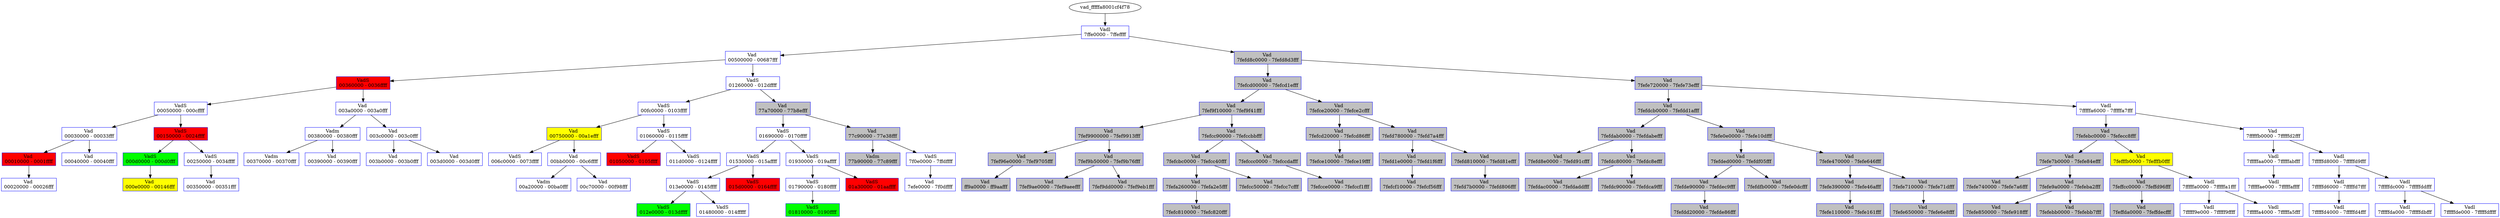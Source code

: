 /* Pid:    588 */
digraph processtree {
graph [rankdir = "TB"];
vad_fffffa8001cf4f78 -> vad_fffffa8001cf5a10
vad_fffffa8001cf5a10 [label = "{ Vadl\n7ffe0000 - 7ffeffff }"shape = "record" color = "blue" style = "filled" fillcolor = "white"];
vad_fffffa8001cf5a10 -> vad_fffffa8001cfa130
vad_fffffa8001cfa130 [label = "{ Vad \n00500000 - 00687fff }"shape = "record" color = "blue" style = "filled" fillcolor = "white"];
vad_fffffa8001cfa130 -> vad_fffffa8001cf60b0
vad_fffffa8001cf60b0 [label = "{ VadS\n00360000 - 0036ffff }"shape = "record" color = "blue" style = "filled" fillcolor = "red"];
vad_fffffa8001cf60b0 -> vad_fffffa8001ceb100
vad_fffffa8001ceb100 [label = "{ VadS\n00050000 - 000cffff }"shape = "record" color = "blue" style = "filled" fillcolor = "white"];
vad_fffffa8001ceb100 -> vad_fffffa8001cf6010
vad_fffffa8001cf6010 [label = "{ Vad \n00030000 - 00033fff }"shape = "record" color = "blue" style = "filled" fillcolor = "white"];
vad_fffffa8001cf6010 -> vad_fffffa8001cf7ca0
vad_fffffa8001cf7ca0 [label = "{ Vad \n00010000 - 0001ffff }"shape = "record" color = "blue" style = "filled" fillcolor = "red"];
vad_fffffa8001cf7ca0 -> vad_fffffa8001cc92b0
vad_fffffa8001cc92b0 [label = "{ Vad \n00020000 - 00026fff }"shape = "record" color = "blue" style = "filled" fillcolor = "white"];
vad_fffffa8001cf6010 -> vad_fffffa8001cf6700
vad_fffffa8001cf6700 [label = "{ Vad \n00040000 - 00040fff }"shape = "record" color = "blue" style = "filled" fillcolor = "white"];
vad_fffffa8001ceb100 -> vad_fffffa8001cf62e0
vad_fffffa8001cf62e0 [label = "{ VadS\n00150000 - 0024ffff }"shape = "record" color = "blue" style = "filled" fillcolor = "red"];
vad_fffffa8001cf62e0 -> vad_fffffa8001cf64d0
vad_fffffa8001cf64d0 [label = "{ VadS\n000d0000 - 000d0fff }"shape = "record" color = "blue" style = "filled" fillcolor = "green"];
vad_fffffa8001cf64d0 -> vad_fffffa8001cf78e0
vad_fffffa8001cf78e0 [label = "{ Vad \n000e0000 - 00146fff }"shape = "record" color = "blue" style = "filled" fillcolor = "yellow"];
vad_fffffa8001cf62e0 -> vad_fffffa8001cf7590
vad_fffffa8001cf7590 [label = "{ VadS\n00250000 - 0034ffff }"shape = "record" color = "blue" style = "filled" fillcolor = "white"];
vad_fffffa8001cf7590 -> vad_fffffa8001cc9220
vad_fffffa8001cc9220 [label = "{ Vad \n00350000 - 00351fff }"shape = "record" color = "blue" style = "filled" fillcolor = "white"];
vad_fffffa8001cf60b0 -> vad_fffffa8001d60710
vad_fffffa8001d60710 [label = "{ Vad \n003a0000 - 003a0fff }"shape = "record" color = "blue" style = "filled" fillcolor = "white"];
vad_fffffa8001d60710 -> vad_fffffa8001cf5700
vad_fffffa8001cf5700 [label = "{ Vadm\n00380000 - 00380fff }"shape = "record" color = "blue" style = "filled" fillcolor = "white"];
vad_fffffa8001cf5700 -> vad_fffffa8001cfa920
vad_fffffa8001cfa920 [label = "{ Vadm\n00370000 - 00370fff }"shape = "record" color = "blue" style = "filled" fillcolor = "white"];
vad_fffffa8001cf5700 -> vad_fffffa8001d449a0
vad_fffffa8001d449a0 [label = "{ Vad \n00390000 - 00390fff }"shape = "record" color = "blue" style = "filled" fillcolor = "white"];
vad_fffffa8001d60710 -> vad_fffffa8001e2a7a0
vad_fffffa8001e2a7a0 [label = "{ Vad \n003c0000 - 003c0fff }"shape = "record" color = "blue" style = "filled" fillcolor = "white"];
vad_fffffa8001e2a7a0 -> vad_fffffa8001e2a8c0
vad_fffffa8001e2a8c0 [label = "{ Vad \n003b0000 - 003b0fff }"shape = "record" color = "blue" style = "filled" fillcolor = "white"];
vad_fffffa8001e2a7a0 -> vad_fffffa8001ff5760
vad_fffffa8001ff5760 [label = "{ Vad \n003d0000 - 003d0fff }"shape = "record" color = "blue" style = "filled" fillcolor = "white"];
vad_fffffa8001cfa130 -> vad_fffffa8001cfb110
vad_fffffa8001cfb110 [label = "{ VadS\n01260000 - 012dffff }"shape = "record" color = "blue" style = "filled" fillcolor = "white"];
vad_fffffa8001cfb110 -> vad_fffffa8001cfa470
vad_fffffa8001cfa470 [label = "{ VadS\n00fc0000 - 0103ffff }"shape = "record" color = "blue" style = "filled" fillcolor = "white"];
vad_fffffa8001cfa470 -> vad_fffffa8001cfa010
vad_fffffa8001cfa010 [label = "{ Vad \n00750000 - 00a1efff }"shape = "record" color = "blue" style = "filled" fillcolor = "yellow"];
vad_fffffa8001cfa010 -> vad_fffffa8001ce6640
vad_fffffa8001ce6640 [label = "{ VadS\n006c0000 - 0073ffff }"shape = "record" color = "blue" style = "filled" fillcolor = "white"];
vad_fffffa8001cfa010 -> vad_fffffa8001cfa0a0
vad_fffffa8001cfa0a0 [label = "{ Vad \n00bb0000 - 00c6ffff }"shape = "record" color = "blue" style = "filled" fillcolor = "white"];
vad_fffffa8001cfa0a0 -> vad_fffffa8001cfb880
vad_fffffa8001cfb880 [label = "{ Vadm\n00a20000 - 00ba0fff }"shape = "record" color = "blue" style = "filled" fillcolor = "white"];
vad_fffffa8001cfa0a0 -> vad_fffffa8001cfa9c0
vad_fffffa8001cfa9c0 [label = "{ Vad \n00c70000 - 00f98fff }"shape = "record" color = "blue" style = "filled" fillcolor = "white"];
vad_fffffa8001cfa470 -> vad_fffffa8002072ac0
vad_fffffa8002072ac0 [label = "{ VadS\n01060000 - 0115ffff }"shape = "record" color = "blue" style = "filled" fillcolor = "white"];
vad_fffffa8002072ac0 -> vad_fffffa8001cf5120
vad_fffffa8001cf5120 [label = "{ VadS\n01050000 - 0105ffff }"shape = "record" color = "blue" style = "filled" fillcolor = "red"];
vad_fffffa8002072ac0 -> vad_fffffa8001c52b50
vad_fffffa8001c52b50 [label = "{ VadS\n011d0000 - 0124ffff }"shape = "record" color = "blue" style = "filled" fillcolor = "white"];
vad_fffffa8001cfb110 -> vad_fffffa8001cf6100
vad_fffffa8001cf6100 [label = "{ Vad \n77a70000 - 77b8efff }"shape = "record" color = "blue" style = "filled" fillcolor = "gray"];
vad_fffffa8001cf6100 -> vad_fffffa8001d00370
vad_fffffa8001d00370 [label = "{ VadS\n01690000 - 0170ffff }"shape = "record" color = "blue" style = "filled" fillcolor = "white"];
vad_fffffa8001d00370 -> vad_fffffa8001d41ec0
vad_fffffa8001d41ec0 [label = "{ VadS\n01530000 - 015affff }"shape = "record" color = "blue" style = "filled" fillcolor = "white"];
vad_fffffa8001d41ec0 -> vad_fffffa80022700d0
vad_fffffa80022700d0 [label = "{ VadS\n013e0000 - 0145ffff }"shape = "record" color = "blue" style = "filled" fillcolor = "white"];
vad_fffffa80022700d0 -> vad_fffffa8001d00ec0
vad_fffffa8001d00ec0 [label = "{ VadS\n012e0000 - 013dffff }"shape = "record" color = "blue" style = "filled" fillcolor = "green"];
vad_fffffa80022700d0 -> vad_fffffa8001ccc090
vad_fffffa8001ccc090 [label = "{ VadS\n01480000 - 014fffff }"shape = "record" color = "blue" style = "filled" fillcolor = "white"];
vad_fffffa8001d41ec0 -> vad_fffffa8001b71700
vad_fffffa8001b71700 [label = "{ VadS\n015d0000 - 0164ffff }"shape = "record" color = "blue" style = "filled" fillcolor = "red"];
vad_fffffa8001d00370 -> vad_fffffa8001d44230
vad_fffffa8001d44230 [label = "{ VadS\n01930000 - 019affff }"shape = "record" color = "blue" style = "filled" fillcolor = "white"];
vad_fffffa8001d44230 -> vad_fffffa8001d162c0
vad_fffffa8001d162c0 [label = "{ VadS\n01790000 - 0180ffff }"shape = "record" color = "blue" style = "filled" fillcolor = "white"];
vad_fffffa8001d162c0 -> vad_fffffa8001c7b0d0
vad_fffffa8001c7b0d0 [label = "{ VadS\n01810000 - 0190ffff }"shape = "record" color = "blue" style = "filled" fillcolor = "green"];
vad_fffffa8001d44230 -> vad_fffffa8001ff6180
vad_fffffa8001ff6180 [label = "{ VadS\n01a30000 - 01aaffff }"shape = "record" color = "blue" style = "filled" fillcolor = "red"];
vad_fffffa8001cf6100 -> vad_fffffa8001cf49c0
vad_fffffa8001cf49c0 [label = "{ Vad \n77c90000 - 77e38fff }"shape = "record" color = "blue" style = "filled" fillcolor = "gray"];
vad_fffffa8001cf49c0 -> vad_fffffa8001cf57a0
vad_fffffa8001cf57a0 [label = "{ Vadm\n77b90000 - 77c89fff }"shape = "record" color = "blue" style = "filled" fillcolor = "gray"];
vad_fffffa8001cf49c0 -> vad_fffffa8001cf41a0
vad_fffffa8001cf41a0 [label = "{ VadS\n7f0e0000 - 7ffdffff }"shape = "record" color = "blue" style = "filled" fillcolor = "white"];
vad_fffffa8001cf41a0 -> vad_fffffa8001cf7970
vad_fffffa8001cf7970 [label = "{ Vad \n7efe0000 - 7f0dffff }"shape = "record" color = "blue" style = "filled" fillcolor = "white"];
vad_fffffa8001cf5a10 -> vad_fffffa8001cfe110
vad_fffffa8001cfe110 [label = "{ Vad \n7fefd8c0000 - 7fefd8d3fff }"shape = "record" color = "blue" style = "filled" fillcolor = "gray"];
vad_fffffa8001cfe110 -> vad_fffffa8001cf6790
vad_fffffa8001cf6790 [label = "{ Vad \n7fefcd00000 - 7fefcd1efff }"shape = "record" color = "blue" style = "filled" fillcolor = "gray"];
vad_fffffa8001cf6790 -> vad_fffffa8001e90a00
vad_fffffa8001e90a00 [label = "{ Vad \n7fef9f10000 - 7fef9f41fff }"shape = "record" color = "blue" style = "filled" fillcolor = "gray"];
vad_fffffa8001e90a00 -> vad_fffffa80020446e0
vad_fffffa80020446e0 [label = "{ Vad \n7fef9900000 - 7fef9913fff }"shape = "record" color = "blue" style = "filled" fillcolor = "gray"];
vad_fffffa80020446e0 -> vad_fffffa800209fb40
vad_fffffa800209fb40 [label = "{ Vad \n7fef96e0000 - 7fef9705fff }"shape = "record" color = "blue" style = "filled" fillcolor = "gray"];
vad_fffffa800209fb40 -> vad_fffffa8001cf4a50
vad_fffffa8001cf4a50 [label = "{ Vad \nff9a0000 - ff9aafff }"shape = "record" color = "blue" style = "filled" fillcolor = "gray"];
vad_fffffa80020446e0 -> vad_fffffa8002008430
vad_fffffa8002008430 [label = "{ Vad \n7fef9b50000 - 7fef9b76fff }"shape = "record" color = "blue" style = "filled" fillcolor = "gray"];
vad_fffffa8002008430 -> vad_fffffa8002005ec0
vad_fffffa8002005ec0 [label = "{ Vad \n7fef9ae0000 - 7fef9aeefff }"shape = "record" color = "blue" style = "filled" fillcolor = "gray"];
vad_fffffa8002008430 -> vad_fffffa8001e908a0
vad_fffffa8001e908a0 [label = "{ Vad \n7fef9dd0000 - 7fef9eb1fff }"shape = "record" color = "blue" style = "filled" fillcolor = "gray"];
vad_fffffa8001e90a00 -> vad_fffffa8001d04d60
vad_fffffa8001d04d60 [label = "{ Vad \n7fefcc90000 - 7fefccbbfff }"shape = "record" color = "blue" style = "filled" fillcolor = "gray"];
vad_fffffa8001d04d60 -> vad_fffffa8001d40580
vad_fffffa8001d40580 [label = "{ Vad \n7fefcbc0000 - 7fefcc40fff }"shape = "record" color = "blue" style = "filled" fillcolor = "gray"];
vad_fffffa8001d40580 -> vad_fffffa8001e9ab60
vad_fffffa8001e9ab60 [label = "{ Vad \n7fefa260000 - 7fefa2e5fff }"shape = "record" color = "blue" style = "filled" fillcolor = "gray"];
vad_fffffa8001e9ab60 -> vad_fffffa80021a9900
vad_fffffa80021a9900 [label = "{ Vad \n7fefc810000 - 7fefc820fff }"shape = "record" color = "blue" style = "filled" fillcolor = "gray"];
vad_fffffa8001d40580 -> vad_fffffa8001fe96d0
vad_fffffa8001fe96d0 [label = "{ Vad \n7fefcc50000 - 7fefcc7cfff }"shape = "record" color = "blue" style = "filled" fillcolor = "gray"];
vad_fffffa8001d04d60 -> vad_fffffa8001d002d0
vad_fffffa8001d002d0 [label = "{ Vad \n7fefccc0000 - 7fefccdafff }"shape = "record" color = "blue" style = "filled" fillcolor = "gray"];
vad_fffffa8001d002d0 -> vad_fffffa8001cfa1c0
vad_fffffa8001cfa1c0 [label = "{ Vad \n7fefcce0000 - 7fefccf1fff }"shape = "record" color = "blue" style = "filled" fillcolor = "gray"];
vad_fffffa8001cf6790 -> vad_fffffa8001d053c0
vad_fffffa8001d053c0 [label = "{ Vad \n7fefce20000 - 7fefce2cfff }"shape = "record" color = "blue" style = "filled" fillcolor = "gray"];
vad_fffffa8001d053c0 -> vad_fffffa8001ce3350
vad_fffffa8001ce3350 [label = "{ Vad \n7fefcd20000 - 7fefcd86fff }"shape = "record" color = "blue" style = "filled" fillcolor = "gray"];
vad_fffffa8001ce3350 -> vad_fffffa8001d25cc0
vad_fffffa8001d25cc0 [label = "{ Vad \n7fefce10000 - 7fefce19fff }"shape = "record" color = "blue" style = "filled" fillcolor = "gray"];
vad_fffffa8001d053c0 -> vad_fffffa8001d3ff80
vad_fffffa8001d3ff80 [label = "{ Vad \n7fefd780000 - 7fefd7a4fff }"shape = "record" color = "blue" style = "filled" fillcolor = "gray"];
vad_fffffa8001d3ff80 -> vad_fffffa8001e68c20
vad_fffffa8001e68c20 [label = "{ Vad \n7fefd1e0000 - 7fefd1f6fff }"shape = "record" color = "blue" style = "filled" fillcolor = "gray"];
vad_fffffa8001e68c20 -> vad_fffffa8001ef3010
vad_fffffa8001ef3010 [label = "{ Vad \n7fefcf10000 - 7fefcf56fff }"shape = "record" color = "blue" style = "filled" fillcolor = "gray"];
vad_fffffa8001d3ff80 -> vad_fffffa8001d037a0
vad_fffffa8001d037a0 [label = "{ Vad \n7fefd810000 - 7fefd81efff }"shape = "record" color = "blue" style = "filled" fillcolor = "gray"];
vad_fffffa8001d037a0 -> vad_fffffa8001ede130
vad_fffffa8001ede130 [label = "{ Vad \n7fefd7b0000 - 7fefd806fff }"shape = "record" color = "blue" style = "filled" fillcolor = "gray"];
vad_fffffa8001cfe110 -> vad_fffffa8001cf7670
vad_fffffa8001cf7670 [label = "{ Vad \n7fefe720000 - 7fefe73efff }"shape = "record" color = "blue" style = "filled" fillcolor = "gray"];
vad_fffffa8001cf7670 -> vad_fffffa8001cf7010
vad_fffffa8001cf7010 [label = "{ Vad \n7fefdcb0000 - 7fefdd1afff }"shape = "record" color = "blue" style = "filled" fillcolor = "gray"];
vad_fffffa8001cf7010 -> vad_fffffa8001d00a80
vad_fffffa8001d00a80 [label = "{ Vad \n7fefdab0000 - 7fefdabefff }"shape = "record" color = "blue" style = "filled" fillcolor = "gray"];
vad_fffffa8001d00a80 -> vad_fffffa8001cfb010
vad_fffffa8001cfb010 [label = "{ Vad \n7fefd8e0000 - 7fefd91cfff }"shape = "record" color = "blue" style = "filled" fillcolor = "gray"];
vad_fffffa8001d00a80 -> vad_fffffa80020957c0
vad_fffffa80020957c0 [label = "{ Vad \n7fefdc80000 - 7fefdc8efff }"shape = "record" color = "blue" style = "filled" fillcolor = "gray"];
vad_fffffa80020957c0 -> vad_fffffa8001d00c60
vad_fffffa8001d00c60 [label = "{ Vad \n7fefdac0000 - 7fefdaddfff }"shape = "record" color = "blue" style = "filled" fillcolor = "gray"];
vad_fffffa80020957c0 -> vad_fffffa8001d05010
vad_fffffa8001d05010 [label = "{ Vad \n7fefdc90000 - 7fefdca9fff }"shape = "record" color = "blue" style = "filled" fillcolor = "gray"];
vad_fffffa8001cf7010 -> vad_fffffa8001cfbb00
vad_fffffa8001cfbb00 [label = "{ Vad \n7fefe0e0000 - 7fefe10dfff }"shape = "record" color = "blue" style = "filled" fillcolor = "gray"];
vad_fffffa8001cfbb00 -> vad_fffffa8001d02a80
vad_fffffa8001d02a80 [label = "{ Vad \n7fefded0000 - 7fefdf05fff }"shape = "record" color = "blue" style = "filled" fillcolor = "gray"];
vad_fffffa8001d02a80 -> vad_fffffa8001f7f160
vad_fffffa8001f7f160 [label = "{ Vad \n7fefde90000 - 7fefdec9fff }"shape = "record" color = "blue" style = "filled" fillcolor = "gray"];
vad_fffffa8001f7f160 -> vad_fffffa8002095850
vad_fffffa8002095850 [label = "{ Vad \n7fefdd20000 - 7fefde86fff }"shape = "record" color = "blue" style = "filled" fillcolor = "gray"];
vad_fffffa8001d02a80 -> vad_fffffa8001cf75e0
vad_fffffa8001cf75e0 [label = "{ Vad \n7fefdfb0000 - 7fefe0dcfff }"shape = "record" color = "blue" style = "filled" fillcolor = "gray"];
vad_fffffa8001cfbb00 -> vad_fffffa8001d038a0
vad_fffffa8001d038a0 [label = "{ Vad \n7fefe470000 - 7fefe646fff }"shape = "record" color = "blue" style = "filled" fillcolor = "gray"];
vad_fffffa8001d038a0 -> vad_fffffa8001d02830
vad_fffffa8001d02830 [label = "{ Vad \n7fefe390000 - 7fefe46afff }"shape = "record" color = "blue" style = "filled" fillcolor = "gray"];
vad_fffffa8001d02830 -> vad_fffffa8001ff4780
vad_fffffa8001ff4780 [label = "{ Vad \n7fefe110000 - 7fefe161fff }"shape = "record" color = "blue" style = "filled" fillcolor = "gray"];
vad_fffffa8001d038a0 -> vad_fffffa8001cf63c0
vad_fffffa8001cf63c0 [label = "{ Vad \n7fefe710000 - 7fefe71dfff }"shape = "record" color = "blue" style = "filled" fillcolor = "gray"];
vad_fffffa8001cf63c0 -> vad_fffffa8001e2a830
vad_fffffa8001e2a830 [label = "{ Vad \n7fefe650000 - 7fefe6e8fff }"shape = "record" color = "blue" style = "filled" fillcolor = "gray"];
vad_fffffa8001cf7670 -> vad_fffffa8001d230c0
vad_fffffa8001d230c0 [label = "{ Vadl\n7fffffa6000 - 7fffffa7fff }"shape = "record" color = "blue" style = "filled" fillcolor = "white"];
vad_fffffa8001d230c0 -> vad_fffffa8001cfba70
vad_fffffa8001cfba70 [label = "{ Vad \n7fefebc0000 - 7fefecc8fff }"shape = "record" color = "blue" style = "filled" fillcolor = "gray"];
vad_fffffa8001cfba70 -> vad_fffffa8001cf7850
vad_fffffa8001cf7850 [label = "{ Vad \n7fefe7b0000 - 7fefe84efff }"shape = "record" color = "blue" style = "filled" fillcolor = "gray"];
vad_fffffa8001cf7850 -> vad_fffffa8001ce6970
vad_fffffa8001ce6970 [label = "{ Vad \n7fefe740000 - 7fefe7a6fff }"shape = "record" color = "blue" style = "filled" fillcolor = "gray"];
vad_fffffa8001cf7850 -> vad_fffffa8001d02710
vad_fffffa8001d02710 [label = "{ Vad \n7fefe9a0000 - 7fefeba2fff }"shape = "record" color = "blue" style = "filled" fillcolor = "gray"];
vad_fffffa8001d02710 -> vad_fffffa8001cf6330
vad_fffffa8001cf6330 [label = "{ Vad \n7fefe850000 - 7fefe918fff }"shape = "record" color = "blue" style = "filled" fillcolor = "gray"];
vad_fffffa8001d02710 -> vad_fffffa8001e69940
vad_fffffa8001e69940 [label = "{ Vad \n7fefebb0000 - 7fefebb7fff }"shape = "record" color = "blue" style = "filled" fillcolor = "gray"];
vad_fffffa8001cfba70 -> vad_fffffa8001ce3010
vad_fffffa8001ce3010 [label = "{ Vad \n7fefffb0000 - 7fefffb0fff }"shape = "record" color = "blue" style = "filled" fillcolor = "yellow"];
vad_fffffa8001ce3010 -> vad_fffffa8001d027a0
vad_fffffa8001d027a0 [label = "{ Vad \n7feffcc0000 - 7feffd96fff }"shape = "record" color = "blue" style = "filled" fillcolor = "gray"];
vad_fffffa8001d027a0 -> vad_fffffa8001fb1a60
vad_fffffa8001fb1a60 [label = "{ Vad \n7feffda0000 - 7feffdecfff }"shape = "record" color = "blue" style = "filled" fillcolor = "gray"];
vad_fffffa8001ce3010 -> vad_fffffa8001d43a70
vad_fffffa8001d43a70 [label = "{ Vadl\n7fffffa0000 - 7fffffa1fff }"shape = "record" color = "blue" style = "filled" fillcolor = "white"];
vad_fffffa8001d43a70 -> vad_fffffa8001d44190
vad_fffffa8001d44190 [label = "{ Vadl\n7fffff9e000 - 7fffff9ffff }"shape = "record" color = "blue" style = "filled" fillcolor = "white"];
vad_fffffa8001d43a70 -> vad_fffffa8001d24880
vad_fffffa8001d24880 [label = "{ Vadl\n7fffffa4000 - 7fffffa5fff }"shape = "record" color = "blue" style = "filled" fillcolor = "white"];
vad_fffffa8001d230c0 -> vad_fffffa8001ceb1f0
vad_fffffa8001ceb1f0 [label = "{ Vad \n7fffffb0000 - 7fffffd2fff }"shape = "record" color = "blue" style = "filled" fillcolor = "white"];
vad_fffffa8001ceb1f0 -> vad_fffffa8001cfe2d0
vad_fffffa8001cfe2d0 [label = "{ Vadl\n7fffffaa000 - 7fffffabfff }"shape = "record" color = "blue" style = "filled" fillcolor = "white"];
vad_fffffa8001cfe2d0 -> vad_fffffa80022a05d0
vad_fffffa80022a05d0 [label = "{ Vadl\n7fffffae000 - 7fffffaffff }"shape = "record" color = "blue" style = "filled" fillcolor = "white"];
vad_fffffa8001ceb1f0 -> vad_fffffa8001cfe370
vad_fffffa8001cfe370 [label = "{ Vadl\n7fffffd8000 - 7fffffd9fff }"shape = "record" color = "blue" style = "filled" fillcolor = "white"];
vad_fffffa8001cfe370 -> vad_fffffa8001cff900
vad_fffffa8001cff900 [label = "{ Vadl\n7fffffd6000 - 7fffffd7fff }"shape = "record" color = "blue" style = "filled" fillcolor = "white"];
vad_fffffa8001cff900 -> vad_fffffa8001ceb150
vad_fffffa8001ceb150 [label = "{ Vadl\n7fffffd4000 - 7fffffd4fff }"shape = "record" color = "blue" style = "filled" fillcolor = "white"];
vad_fffffa8001cfe370 -> vad_fffffa8001552310
vad_fffffa8001552310 [label = "{ Vadl\n7fffffdc000 - 7fffffddfff }"shape = "record" color = "blue" style = "filled" fillcolor = "white"];
vad_fffffa8001552310 -> vad_fffffa8000e9f8f0
vad_fffffa8000e9f8f0 [label = "{ Vadl\n7fffffda000 - 7fffffdbfff }"shape = "record" color = "blue" style = "filled" fillcolor = "white"];
vad_fffffa8001552310 -> vad_fffffa8001ce3470
vad_fffffa8001ce3470 [label = "{ Vadl\n7fffffde000 - 7fffffdffff }"shape = "record" color = "blue" style = "filled" fillcolor = "white"];
}
